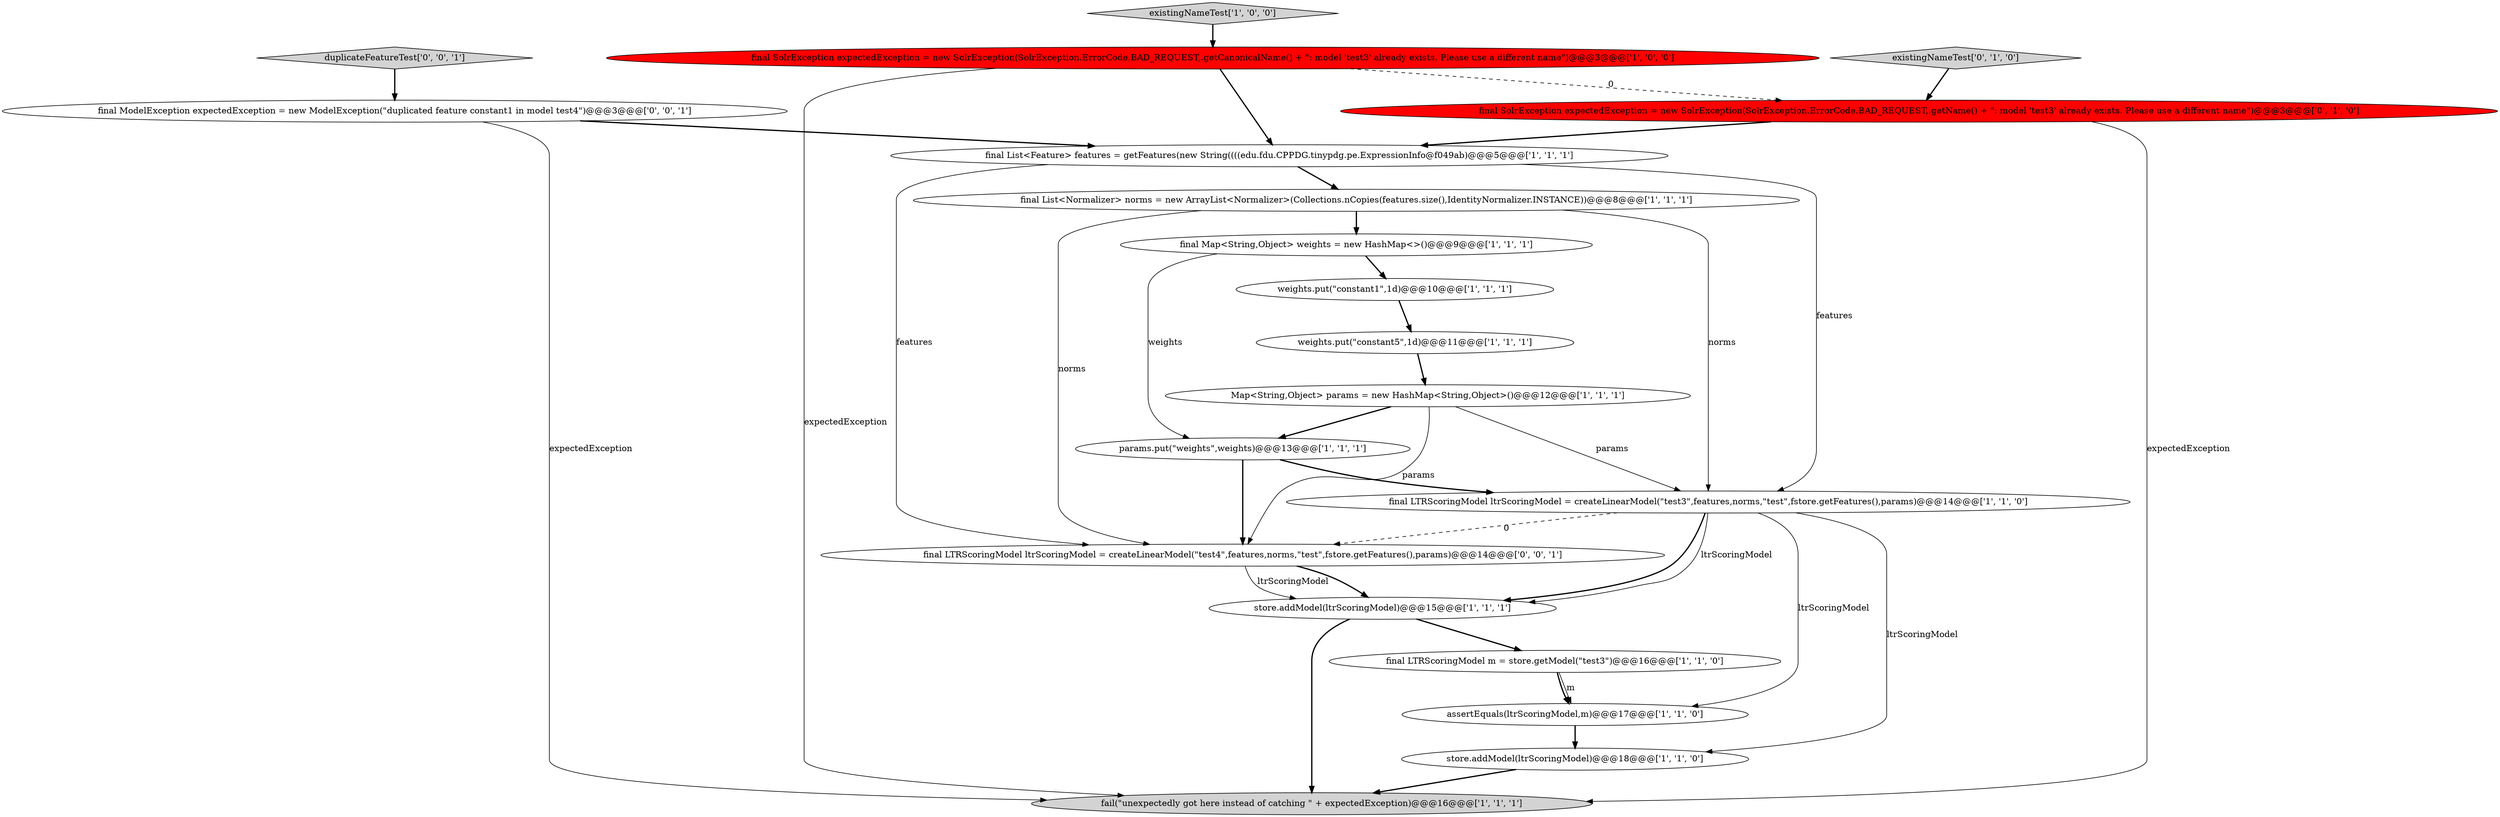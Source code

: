 digraph {
2 [style = filled, label = "fail(\"unexpectedly got here instead of catching \" + expectedException)@@@16@@@['1', '1', '1']", fillcolor = lightgray, shape = ellipse image = "AAA0AAABBB1BBB"];
5 [style = filled, label = "params.put(\"weights\",weights)@@@13@@@['1', '1', '1']", fillcolor = white, shape = ellipse image = "AAA0AAABBB1BBB"];
6 [style = filled, label = "weights.put(\"constant1\",1d)@@@10@@@['1', '1', '1']", fillcolor = white, shape = ellipse image = "AAA0AAABBB1BBB"];
9 [style = filled, label = "final LTRScoringModel ltrScoringModel = createLinearModel(\"test3\",features,norms,\"test\",fstore.getFeatures(),params)@@@14@@@['1', '1', '0']", fillcolor = white, shape = ellipse image = "AAA0AAABBB1BBB"];
10 [style = filled, label = "store.addModel(ltrScoringModel)@@@15@@@['1', '1', '1']", fillcolor = white, shape = ellipse image = "AAA0AAABBB1BBB"];
1 [style = filled, label = "existingNameTest['1', '0', '0']", fillcolor = lightgray, shape = diamond image = "AAA0AAABBB1BBB"];
18 [style = filled, label = "duplicateFeatureTest['0', '0', '1']", fillcolor = lightgray, shape = diamond image = "AAA0AAABBB3BBB"];
7 [style = filled, label = "Map<String,Object> params = new HashMap<String,Object>()@@@12@@@['1', '1', '1']", fillcolor = white, shape = ellipse image = "AAA0AAABBB1BBB"];
17 [style = filled, label = "final ModelException expectedException = new ModelException(\"duplicated feature constant1 in model test4\")@@@3@@@['0', '0', '1']", fillcolor = white, shape = ellipse image = "AAA0AAABBB3BBB"];
19 [style = filled, label = "final LTRScoringModel ltrScoringModel = createLinearModel(\"test4\",features,norms,\"test\",fstore.getFeatures(),params)@@@14@@@['0', '0', '1']", fillcolor = white, shape = ellipse image = "AAA0AAABBB3BBB"];
12 [style = filled, label = "final List<Normalizer> norms = new ArrayList<Normalizer>(Collections.nCopies(features.size(),IdentityNormalizer.INSTANCE))@@@8@@@['1', '1', '1']", fillcolor = white, shape = ellipse image = "AAA0AAABBB1BBB"];
15 [style = filled, label = "existingNameTest['0', '1', '0']", fillcolor = lightgray, shape = diamond image = "AAA0AAABBB2BBB"];
14 [style = filled, label = "store.addModel(ltrScoringModel)@@@18@@@['1', '1', '0']", fillcolor = white, shape = ellipse image = "AAA0AAABBB1BBB"];
0 [style = filled, label = "weights.put(\"constant5\",1d)@@@11@@@['1', '1', '1']", fillcolor = white, shape = ellipse image = "AAA0AAABBB1BBB"];
16 [style = filled, label = "final SolrException expectedException = new SolrException(SolrException.ErrorCode.BAD_REQUEST,.getName() + \": model 'test3' already exists. Please use a different name\")@@@3@@@['0', '1', '0']", fillcolor = red, shape = ellipse image = "AAA1AAABBB2BBB"];
4 [style = filled, label = "final Map<String,Object> weights = new HashMap<>()@@@9@@@['1', '1', '1']", fillcolor = white, shape = ellipse image = "AAA0AAABBB1BBB"];
8 [style = filled, label = "final SolrException expectedException = new SolrException(SolrException.ErrorCode.BAD_REQUEST,.getCanonicalName() + \": model 'test3' already exists. Please use a different name\")@@@3@@@['1', '0', '0']", fillcolor = red, shape = ellipse image = "AAA1AAABBB1BBB"];
13 [style = filled, label = "final LTRScoringModel m = store.getModel(\"test3\")@@@16@@@['1', '1', '0']", fillcolor = white, shape = ellipse image = "AAA0AAABBB1BBB"];
11 [style = filled, label = "assertEquals(ltrScoringModel,m)@@@17@@@['1', '1', '0']", fillcolor = white, shape = ellipse image = "AAA0AAABBB1BBB"];
3 [style = filled, label = "final List<Feature> features = getFeatures(new String((((edu.fdu.CPPDG.tinypdg.pe.ExpressionInfo@f049ab)@@@5@@@['1', '1', '1']", fillcolor = white, shape = ellipse image = "AAA0AAABBB1BBB"];
16->3 [style = bold, label=""];
8->16 [style = dashed, label="0"];
1->8 [style = bold, label=""];
7->9 [style = solid, label="params"];
5->9 [style = bold, label=""];
11->14 [style = bold, label=""];
4->6 [style = bold, label=""];
12->19 [style = solid, label="norms"];
8->3 [style = bold, label=""];
18->17 [style = bold, label=""];
3->19 [style = solid, label="features"];
19->10 [style = bold, label=""];
19->10 [style = solid, label="ltrScoringModel"];
6->0 [style = bold, label=""];
3->12 [style = bold, label=""];
9->10 [style = bold, label=""];
15->16 [style = bold, label=""];
9->11 [style = solid, label="ltrScoringModel"];
13->11 [style = bold, label=""];
7->19 [style = solid, label="params"];
12->9 [style = solid, label="norms"];
9->10 [style = solid, label="ltrScoringModel"];
0->7 [style = bold, label=""];
9->19 [style = dashed, label="0"];
5->19 [style = bold, label=""];
7->5 [style = bold, label=""];
9->14 [style = solid, label="ltrScoringModel"];
12->4 [style = bold, label=""];
10->13 [style = bold, label=""];
17->2 [style = solid, label="expectedException"];
13->11 [style = solid, label="m"];
17->3 [style = bold, label=""];
10->2 [style = bold, label=""];
14->2 [style = bold, label=""];
4->5 [style = solid, label="weights"];
3->9 [style = solid, label="features"];
16->2 [style = solid, label="expectedException"];
8->2 [style = solid, label="expectedException"];
}
